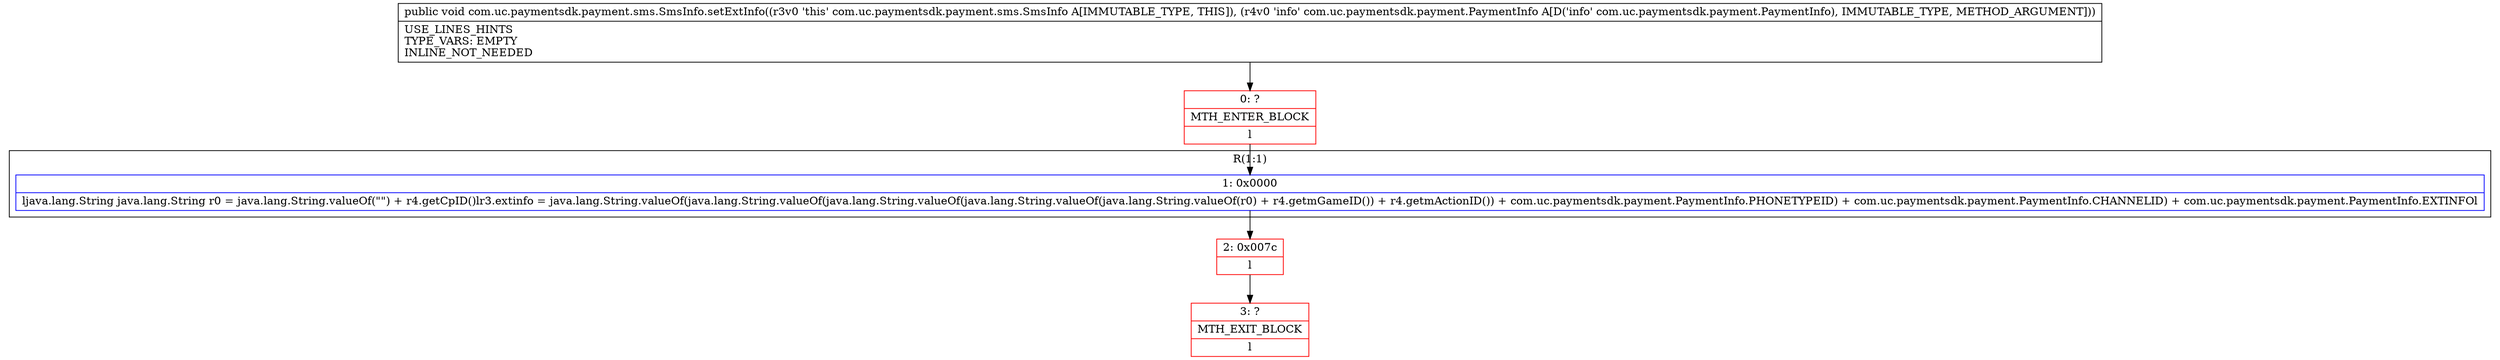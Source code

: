 digraph "CFG forcom.uc.paymentsdk.payment.sms.SmsInfo.setExtInfo(Lcom\/uc\/paymentsdk\/payment\/PaymentInfo;)V" {
subgraph cluster_Region_790606802 {
label = "R(1:1)";
node [shape=record,color=blue];
Node_1 [shape=record,label="{1\:\ 0x0000|ljava.lang.String java.lang.String r0 = java.lang.String.valueOf(\"\") + r4.getCpID()lr3.extinfo = java.lang.String.valueOf(java.lang.String.valueOf(java.lang.String.valueOf(java.lang.String.valueOf(java.lang.String.valueOf(r0) + r4.getmGameID()) + r4.getmActionID()) + com.uc.paymentsdk.payment.PaymentInfo.PHONETYPEID) + com.uc.paymentsdk.payment.PaymentInfo.CHANNELID) + com.uc.paymentsdk.payment.PaymentInfo.EXTINFOl}"];
}
Node_0 [shape=record,color=red,label="{0\:\ ?|MTH_ENTER_BLOCK\l|l}"];
Node_2 [shape=record,color=red,label="{2\:\ 0x007c|l}"];
Node_3 [shape=record,color=red,label="{3\:\ ?|MTH_EXIT_BLOCK\l|l}"];
MethodNode[shape=record,label="{public void com.uc.paymentsdk.payment.sms.SmsInfo.setExtInfo((r3v0 'this' com.uc.paymentsdk.payment.sms.SmsInfo A[IMMUTABLE_TYPE, THIS]), (r4v0 'info' com.uc.paymentsdk.payment.PaymentInfo A[D('info' com.uc.paymentsdk.payment.PaymentInfo), IMMUTABLE_TYPE, METHOD_ARGUMENT]))  | USE_LINES_HINTS\lTYPE_VARS: EMPTY\lINLINE_NOT_NEEDED\l}"];
MethodNode -> Node_0;
Node_1 -> Node_2;
Node_0 -> Node_1;
Node_2 -> Node_3;
}


